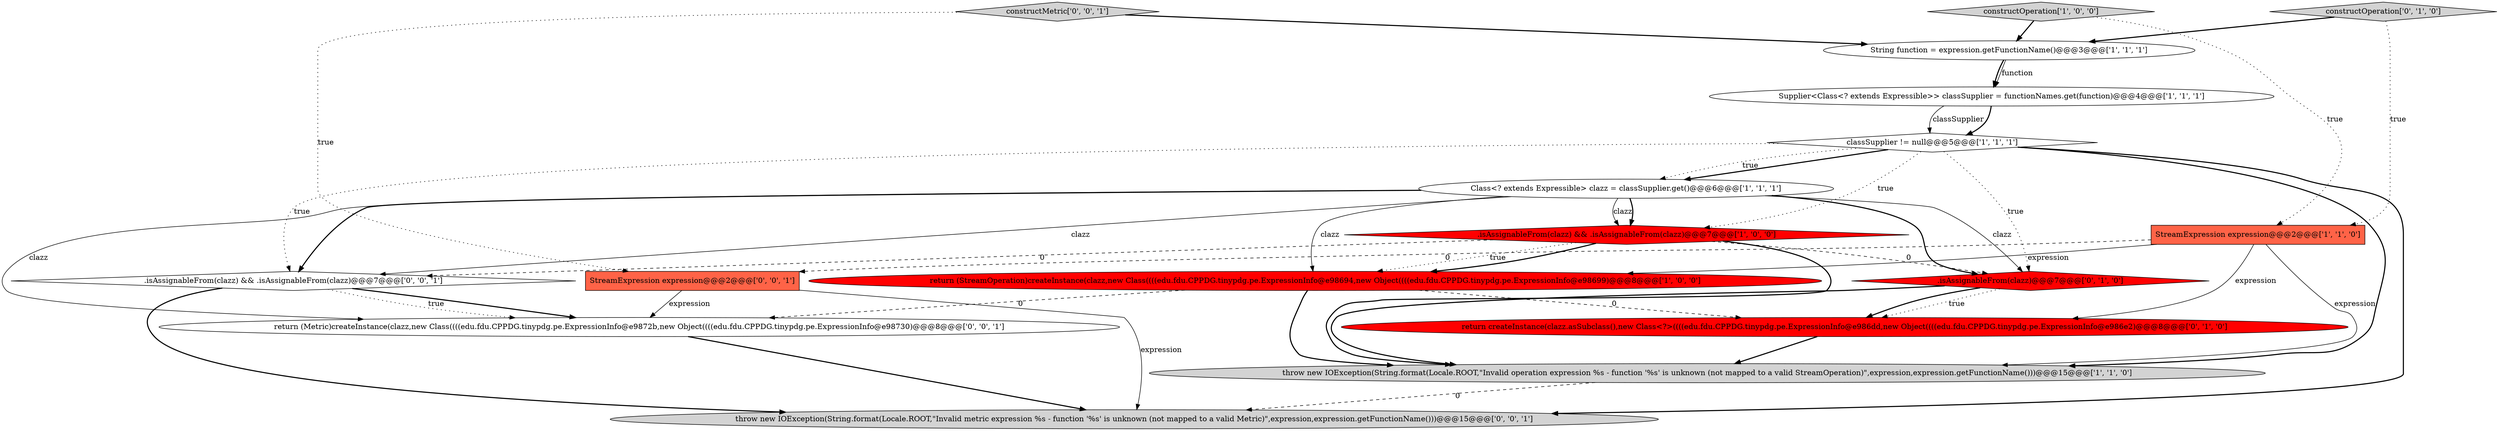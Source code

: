 digraph {
3 [style = filled, label = "String function = expression.getFunctionName()@@@3@@@['1', '1', '1']", fillcolor = white, shape = ellipse image = "AAA0AAABBB1BBB"];
7 [style = filled, label = "StreamExpression expression@@@2@@@['1', '1', '0']", fillcolor = tomato, shape = box image = "AAA0AAABBB1BBB"];
15 [style = filled, label = "StreamExpression expression@@@2@@@['0', '0', '1']", fillcolor = tomato, shape = box image = "AAA0AAABBB3BBB"];
0 [style = filled, label = "constructOperation['1', '0', '0']", fillcolor = lightgray, shape = diamond image = "AAA0AAABBB1BBB"];
14 [style = filled, label = ".isAssignableFrom(clazz) && .isAssignableFrom(clazz)@@@7@@@['0', '0', '1']", fillcolor = white, shape = diamond image = "AAA0AAABBB3BBB"];
4 [style = filled, label = ".isAssignableFrom(clazz) && .isAssignableFrom(clazz)@@@7@@@['1', '0', '0']", fillcolor = red, shape = diamond image = "AAA1AAABBB1BBB"];
1 [style = filled, label = "classSupplier != null@@@5@@@['1', '1', '1']", fillcolor = white, shape = diamond image = "AAA0AAABBB1BBB"];
2 [style = filled, label = "Supplier<Class<? extends Expressible>> classSupplier = functionNames.get(function)@@@4@@@['1', '1', '1']", fillcolor = white, shape = ellipse image = "AAA0AAABBB1BBB"];
6 [style = filled, label = "throw new IOException(String.format(Locale.ROOT,\"Invalid operation expression %s - function '%s' is unknown (not mapped to a valid StreamOperation)\",expression,expression.getFunctionName()))@@@15@@@['1', '1', '0']", fillcolor = lightgray, shape = ellipse image = "AAA0AAABBB1BBB"];
5 [style = filled, label = "return (StreamOperation)createInstance(clazz,new Class((((edu.fdu.CPPDG.tinypdg.pe.ExpressionInfo@e98694,new Object((((edu.fdu.CPPDG.tinypdg.pe.ExpressionInfo@e98699)@@@8@@@['1', '0', '0']", fillcolor = red, shape = ellipse image = "AAA1AAABBB1BBB"];
12 [style = filled, label = "throw new IOException(String.format(Locale.ROOT,\"Invalid metric expression %s - function '%s' is unknown (not mapped to a valid Metric)\",expression,expression.getFunctionName()))@@@15@@@['0', '0', '1']", fillcolor = lightgray, shape = ellipse image = "AAA0AAABBB3BBB"];
9 [style = filled, label = ".isAssignableFrom(clazz)@@@7@@@['0', '1', '0']", fillcolor = red, shape = diamond image = "AAA1AAABBB2BBB"];
16 [style = filled, label = "constructMetric['0', '0', '1']", fillcolor = lightgray, shape = diamond image = "AAA0AAABBB3BBB"];
11 [style = filled, label = "constructOperation['0', '1', '0']", fillcolor = lightgray, shape = diamond image = "AAA0AAABBB2BBB"];
8 [style = filled, label = "Class<? extends Expressible> clazz = classSupplier.get()@@@6@@@['1', '1', '1']", fillcolor = white, shape = ellipse image = "AAA0AAABBB1BBB"];
10 [style = filled, label = "return createInstance(clazz.asSubclass(),new Class<?>((((edu.fdu.CPPDG.tinypdg.pe.ExpressionInfo@e986dd,new Object((((edu.fdu.CPPDG.tinypdg.pe.ExpressionInfo@e986e2)@@@8@@@['0', '1', '0']", fillcolor = red, shape = ellipse image = "AAA1AAABBB2BBB"];
13 [style = filled, label = "return (Metric)createInstance(clazz,new Class((((edu.fdu.CPPDG.tinypdg.pe.ExpressionInfo@e9872b,new Object((((edu.fdu.CPPDG.tinypdg.pe.ExpressionInfo@e98730)@@@8@@@['0', '0', '1']", fillcolor = white, shape = ellipse image = "AAA0AAABBB3BBB"];
5->13 [style = dashed, label="0"];
0->3 [style = bold, label=""];
16->3 [style = bold, label=""];
4->5 [style = dotted, label="true"];
11->7 [style = dotted, label="true"];
7->5 [style = solid, label="expression"];
1->8 [style = bold, label=""];
2->1 [style = solid, label="classSupplier"];
7->6 [style = solid, label="expression"];
8->4 [style = solid, label="clazz"];
4->6 [style = bold, label=""];
2->1 [style = bold, label=""];
8->14 [style = bold, label=""];
8->13 [style = solid, label="clazz"];
1->4 [style = dotted, label="true"];
1->14 [style = dotted, label="true"];
9->10 [style = bold, label=""];
15->13 [style = solid, label="expression"];
7->10 [style = solid, label="expression"];
10->6 [style = bold, label=""];
14->13 [style = dotted, label="true"];
9->6 [style = bold, label=""];
15->12 [style = solid, label="expression"];
6->12 [style = dashed, label="0"];
4->9 [style = dashed, label="0"];
8->9 [style = solid, label="clazz"];
1->6 [style = bold, label=""];
13->12 [style = bold, label=""];
5->6 [style = bold, label=""];
3->2 [style = bold, label=""];
5->10 [style = dashed, label="0"];
11->3 [style = bold, label=""];
8->14 [style = solid, label="clazz"];
8->5 [style = solid, label="clazz"];
1->9 [style = dotted, label="true"];
14->12 [style = bold, label=""];
8->9 [style = bold, label=""];
1->12 [style = bold, label=""];
1->8 [style = dotted, label="true"];
7->15 [style = dashed, label="0"];
3->2 [style = solid, label="function"];
4->14 [style = dashed, label="0"];
8->4 [style = bold, label=""];
14->13 [style = bold, label=""];
9->10 [style = dotted, label="true"];
4->5 [style = bold, label=""];
0->7 [style = dotted, label="true"];
16->15 [style = dotted, label="true"];
}
